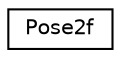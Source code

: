 digraph "Graphical Class Hierarchy"
{
  edge [fontname="Helvetica",fontsize="10",labelfontname="Helvetica",labelfontsize="10"];
  node [fontname="Helvetica",fontsize="10",shape=record];
  rankdir="LR";
  Node0 [label="Pose2f",height=0.2,width=0.4,color="black", fillcolor="white", style="filled",URL="$classPose2f.html"];
}
